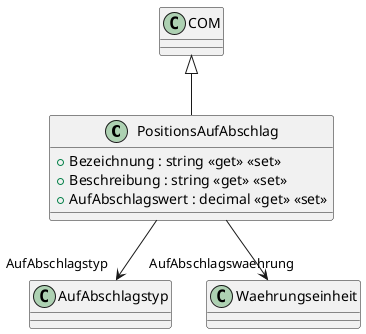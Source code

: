 @startuml
class PositionsAufAbschlag {
    + Bezeichnung : string <<get>> <<set>>
    + Beschreibung : string <<get>> <<set>>
    + AufAbschlagswert : decimal <<get>> <<set>>
}
COM <|-- PositionsAufAbschlag
PositionsAufAbschlag --> "AufAbschlagstyp" AufAbschlagstyp
PositionsAufAbschlag --> "AufAbschlagswaehrung" Waehrungseinheit
@enduml
